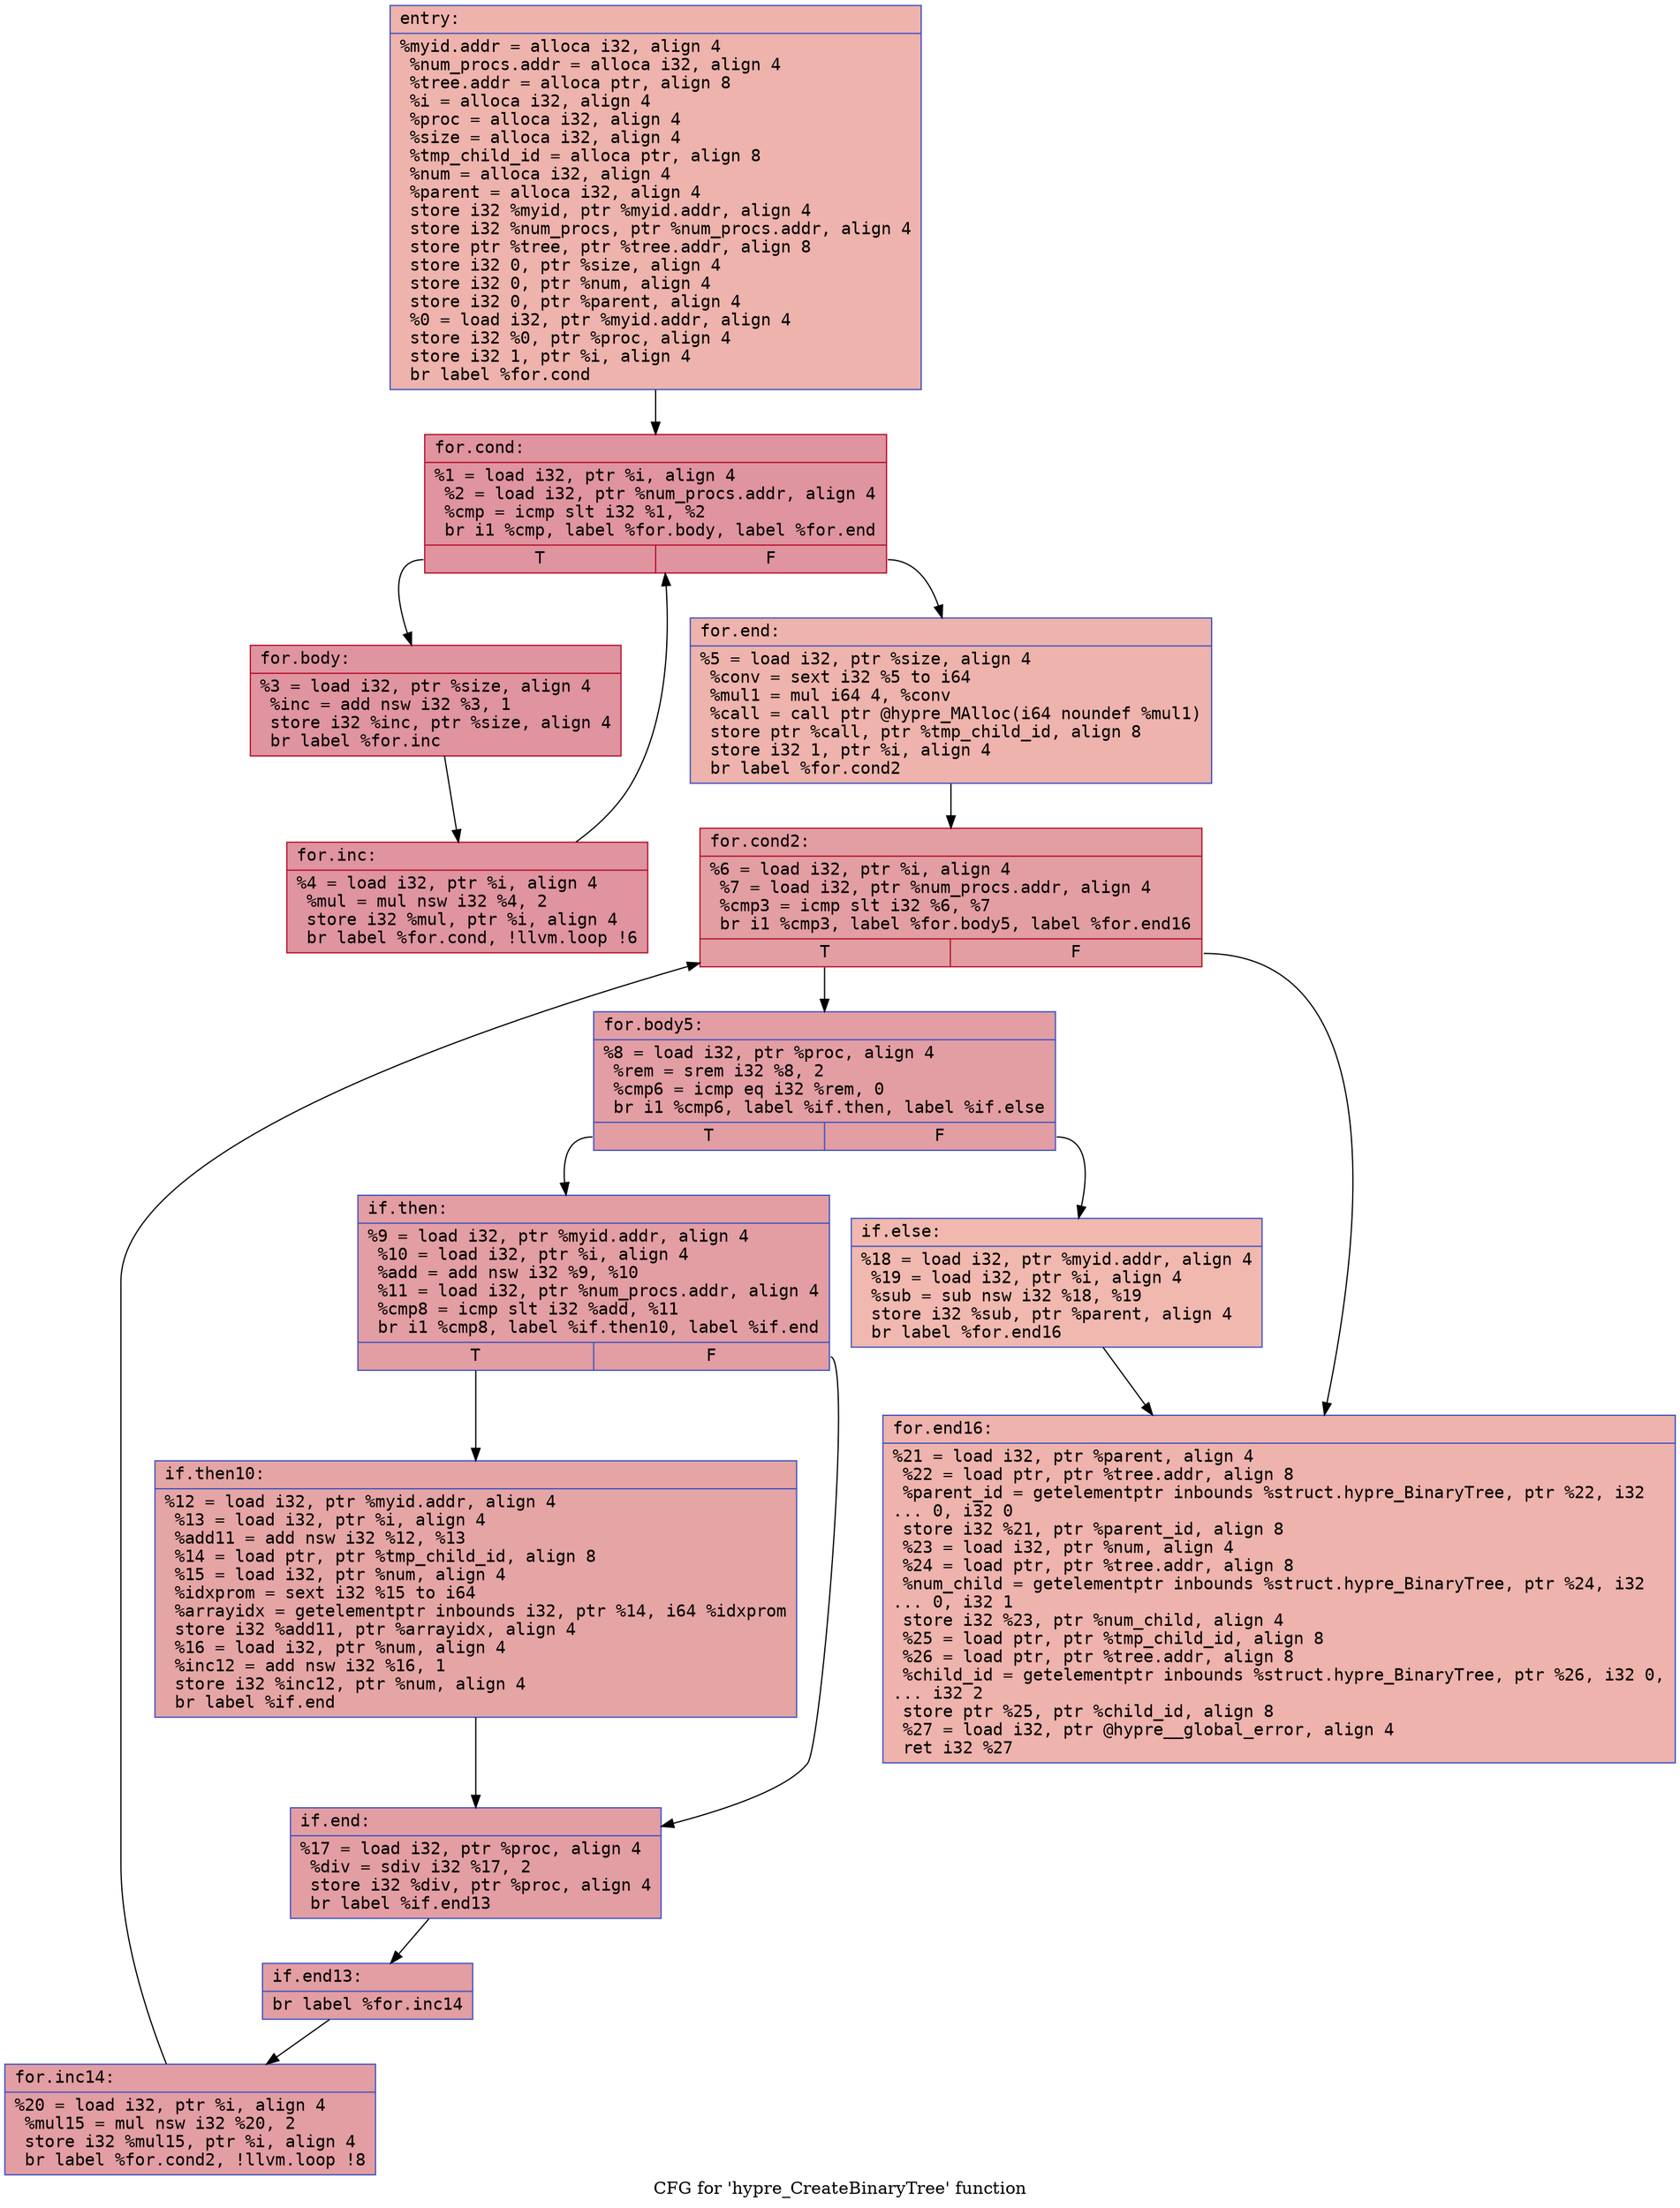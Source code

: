 digraph "CFG for 'hypre_CreateBinaryTree' function" {
	label="CFG for 'hypre_CreateBinaryTree' function";

	Node0x5625a77b74d0 [shape=record,color="#3d50c3ff", style=filled, fillcolor="#d6524470" fontname="Courier",label="{entry:\l|  %myid.addr = alloca i32, align 4\l  %num_procs.addr = alloca i32, align 4\l  %tree.addr = alloca ptr, align 8\l  %i = alloca i32, align 4\l  %proc = alloca i32, align 4\l  %size = alloca i32, align 4\l  %tmp_child_id = alloca ptr, align 8\l  %num = alloca i32, align 4\l  %parent = alloca i32, align 4\l  store i32 %myid, ptr %myid.addr, align 4\l  store i32 %num_procs, ptr %num_procs.addr, align 4\l  store ptr %tree, ptr %tree.addr, align 8\l  store i32 0, ptr %size, align 4\l  store i32 0, ptr %num, align 4\l  store i32 0, ptr %parent, align 4\l  %0 = load i32, ptr %myid.addr, align 4\l  store i32 %0, ptr %proc, align 4\l  store i32 1, ptr %i, align 4\l  br label %for.cond\l}"];
	Node0x5625a77b74d0 -> Node0x5625a77b8e50[tooltip="entry -> for.cond\nProbability 100.00%" ];
	Node0x5625a77b8e50 [shape=record,color="#b70d28ff", style=filled, fillcolor="#b70d2870" fontname="Courier",label="{for.cond:\l|  %1 = load i32, ptr %i, align 4\l  %2 = load i32, ptr %num_procs.addr, align 4\l  %cmp = icmp slt i32 %1, %2\l  br i1 %cmp, label %for.body, label %for.end\l|{<s0>T|<s1>F}}"];
	Node0x5625a77b8e50:s0 -> Node0x5625a77b90f0[tooltip="for.cond -> for.body\nProbability 96.88%" ];
	Node0x5625a77b8e50:s1 -> Node0x5625a77b9170[tooltip="for.cond -> for.end\nProbability 3.12%" ];
	Node0x5625a77b90f0 [shape=record,color="#b70d28ff", style=filled, fillcolor="#b70d2870" fontname="Courier",label="{for.body:\l|  %3 = load i32, ptr %size, align 4\l  %inc = add nsw i32 %3, 1\l  store i32 %inc, ptr %size, align 4\l  br label %for.inc\l}"];
	Node0x5625a77b90f0 -> Node0x5625a77b9460[tooltip="for.body -> for.inc\nProbability 100.00%" ];
	Node0x5625a77b9460 [shape=record,color="#b70d28ff", style=filled, fillcolor="#b70d2870" fontname="Courier",label="{for.inc:\l|  %4 = load i32, ptr %i, align 4\l  %mul = mul nsw i32 %4, 2\l  store i32 %mul, ptr %i, align 4\l  br label %for.cond, !llvm.loop !6\l}"];
	Node0x5625a77b9460 -> Node0x5625a77b8e50[tooltip="for.inc -> for.cond\nProbability 100.00%" ];
	Node0x5625a77b9170 [shape=record,color="#3d50c3ff", style=filled, fillcolor="#d6524470" fontname="Courier",label="{for.end:\l|  %5 = load i32, ptr %size, align 4\l  %conv = sext i32 %5 to i64\l  %mul1 = mul i64 4, %conv\l  %call = call ptr @hypre_MAlloc(i64 noundef %mul1)\l  store ptr %call, ptr %tmp_child_id, align 8\l  store i32 1, ptr %i, align 4\l  br label %for.cond2\l}"];
	Node0x5625a77b9170 -> Node0x5625a77bade0[tooltip="for.end -> for.cond2\nProbability 100.00%" ];
	Node0x5625a77bade0 [shape=record,color="#b70d28ff", style=filled, fillcolor="#be242e70" fontname="Courier",label="{for.cond2:\l|  %6 = load i32, ptr %i, align 4\l  %7 = load i32, ptr %num_procs.addr, align 4\l  %cmp3 = icmp slt i32 %6, %7\l  br i1 %cmp3, label %for.body5, label %for.end16\l|{<s0>T|<s1>F}}"];
	Node0x5625a77bade0:s0 -> Node0x5625a77bb3a0[tooltip="for.cond2 -> for.body5\nProbability 96.88%" ];
	Node0x5625a77bade0:s1 -> Node0x5625a77bb420[tooltip="for.cond2 -> for.end16\nProbability 3.12%" ];
	Node0x5625a77bb3a0 [shape=record,color="#3d50c3ff", style=filled, fillcolor="#be242e70" fontname="Courier",label="{for.body5:\l|  %8 = load i32, ptr %proc, align 4\l  %rem = srem i32 %8, 2\l  %cmp6 = icmp eq i32 %rem, 0\l  br i1 %cmp6, label %if.then, label %if.else\l|{<s0>T|<s1>F}}"];
	Node0x5625a77bb3a0:s0 -> Node0x5625a77bb790[tooltip="for.body5 -> if.then\nProbability 96.88%" ];
	Node0x5625a77bb3a0:s1 -> Node0x5625a77bb800[tooltip="for.body5 -> if.else\nProbability 3.12%" ];
	Node0x5625a77bb790 [shape=record,color="#3d50c3ff", style=filled, fillcolor="#be242e70" fontname="Courier",label="{if.then:\l|  %9 = load i32, ptr %myid.addr, align 4\l  %10 = load i32, ptr %i, align 4\l  %add = add nsw i32 %9, %10\l  %11 = load i32, ptr %num_procs.addr, align 4\l  %cmp8 = icmp slt i32 %add, %11\l  br i1 %cmp8, label %if.then10, label %if.end\l|{<s0>T|<s1>F}}"];
	Node0x5625a77bb790:s0 -> Node0x5625a77bbc60[tooltip="if.then -> if.then10\nProbability 50.00%" ];
	Node0x5625a77bb790:s1 -> Node0x5625a77bbce0[tooltip="if.then -> if.end\nProbability 50.00%" ];
	Node0x5625a77bbc60 [shape=record,color="#3d50c3ff", style=filled, fillcolor="#c5333470" fontname="Courier",label="{if.then10:\l|  %12 = load i32, ptr %myid.addr, align 4\l  %13 = load i32, ptr %i, align 4\l  %add11 = add nsw i32 %12, %13\l  %14 = load ptr, ptr %tmp_child_id, align 8\l  %15 = load i32, ptr %num, align 4\l  %idxprom = sext i32 %15 to i64\l  %arrayidx = getelementptr inbounds i32, ptr %14, i64 %idxprom\l  store i32 %add11, ptr %arrayidx, align 4\l  %16 = load i32, ptr %num, align 4\l  %inc12 = add nsw i32 %16, 1\l  store i32 %inc12, ptr %num, align 4\l  br label %if.end\l}"];
	Node0x5625a77bbc60 -> Node0x5625a77bbce0[tooltip="if.then10 -> if.end\nProbability 100.00%" ];
	Node0x5625a77bbce0 [shape=record,color="#3d50c3ff", style=filled, fillcolor="#be242e70" fontname="Courier",label="{if.end:\l|  %17 = load i32, ptr %proc, align 4\l  %div = sdiv i32 %17, 2\l  store i32 %div, ptr %proc, align 4\l  br label %if.end13\l}"];
	Node0x5625a77bbce0 -> Node0x5625a77bc720[tooltip="if.end -> if.end13\nProbability 100.00%" ];
	Node0x5625a77bb800 [shape=record,color="#3d50c3ff", style=filled, fillcolor="#dc5d4a70" fontname="Courier",label="{if.else:\l|  %18 = load i32, ptr %myid.addr, align 4\l  %19 = load i32, ptr %i, align 4\l  %sub = sub nsw i32 %18, %19\l  store i32 %sub, ptr %parent, align 4\l  br label %for.end16\l}"];
	Node0x5625a77bb800 -> Node0x5625a77bb420[tooltip="if.else -> for.end16\nProbability 100.00%" ];
	Node0x5625a77bc720 [shape=record,color="#3d50c3ff", style=filled, fillcolor="#be242e70" fontname="Courier",label="{if.end13:\l|  br label %for.inc14\l}"];
	Node0x5625a77bc720 -> Node0x5625a77bcad0[tooltip="if.end13 -> for.inc14\nProbability 100.00%" ];
	Node0x5625a77bcad0 [shape=record,color="#3d50c3ff", style=filled, fillcolor="#be242e70" fontname="Courier",label="{for.inc14:\l|  %20 = load i32, ptr %i, align 4\l  %mul15 = mul nsw i32 %20, 2\l  store i32 %mul15, ptr %i, align 4\l  br label %for.cond2, !llvm.loop !8\l}"];
	Node0x5625a77bcad0 -> Node0x5625a77bade0[tooltip="for.inc14 -> for.cond2\nProbability 100.00%" ];
	Node0x5625a77bb420 [shape=record,color="#3d50c3ff", style=filled, fillcolor="#d6524470" fontname="Courier",label="{for.end16:\l|  %21 = load i32, ptr %parent, align 4\l  %22 = load ptr, ptr %tree.addr, align 8\l  %parent_id = getelementptr inbounds %struct.hypre_BinaryTree, ptr %22, i32\l... 0, i32 0\l  store i32 %21, ptr %parent_id, align 8\l  %23 = load i32, ptr %num, align 4\l  %24 = load ptr, ptr %tree.addr, align 8\l  %num_child = getelementptr inbounds %struct.hypre_BinaryTree, ptr %24, i32\l... 0, i32 1\l  store i32 %23, ptr %num_child, align 4\l  %25 = load ptr, ptr %tmp_child_id, align 8\l  %26 = load ptr, ptr %tree.addr, align 8\l  %child_id = getelementptr inbounds %struct.hypre_BinaryTree, ptr %26, i32 0,\l... i32 2\l  store ptr %25, ptr %child_id, align 8\l  %27 = load i32, ptr @hypre__global_error, align 4\l  ret i32 %27\l}"];
}
